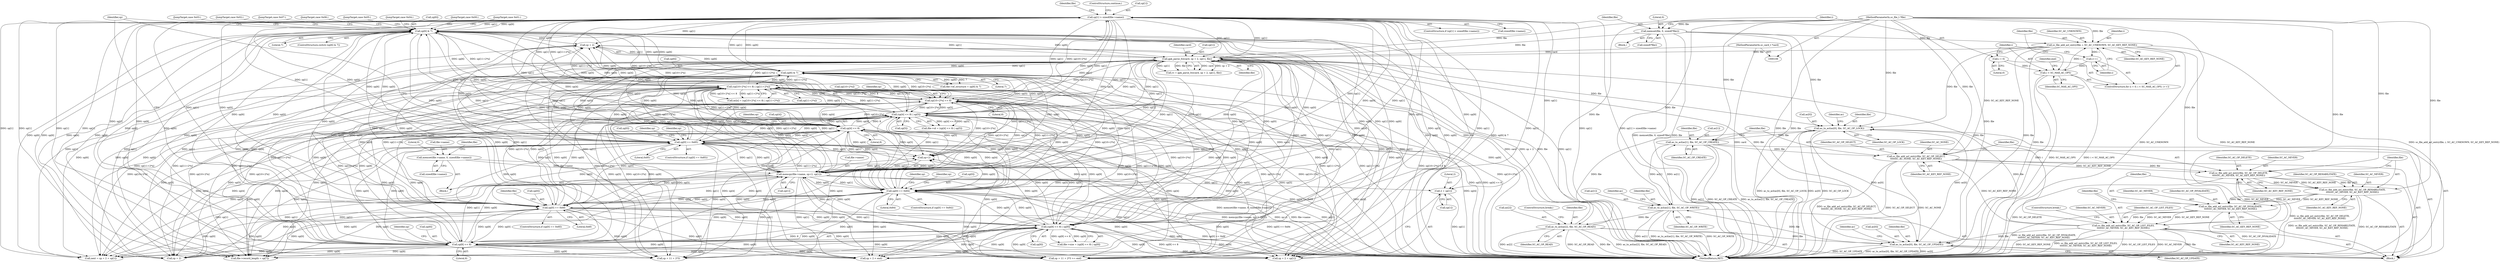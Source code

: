 digraph "0_OpenSC_8fe377e93b4b56060e5bbfb6f3142ceaeca744fa_9@pointer" {
"1000159" [label="(Call,2 + sp[1])"];
"1000177" [label="(Call,sp[1] > sizeof(file->name))"];
"1000290" [label="(Call,sp[6] & 7)"];
"1000312" [label="(Call,sp[6] & 7)"];
"1000272" [label="(Call,(sp[10+2*n] << 8) | sp[11+2*n])"];
"1000273" [label="(Call,sp[10+2*n] << 8)"];
"1000230" [label="(Call,(sp[4] << 8) | sp[5])"];
"1000231" [label="(Call,sp[4] << 8)"];
"1000207" [label="(Call,sp[0] == 0x85)"];
"1000170" [label="(Call,sp[0] == 0x84)"];
"1000382" [label="(Call,sp[0] == 0x6f)"];
"1000243" [label="(Call,(sp[8] << 8) | sp[9])"];
"1000244" [label="(Call,sp[8] << 8)"];
"1000395" [label="(Call,gpk_parse_fci(card, sp + 2, sp[1], file))"];
"1000107" [label="(MethodParameterIn,sc_card_t *card)"];
"1000195" [label="(Call,memcpy(file->name, sp+2, sp[1]))"];
"1000186" [label="(Call,memset(file->name, 0, sizeof(file->name)))"];
"1000117" [label="(Call,memset(file, 0, sizeof(*file)))"];
"1000110" [label="(MethodParameterIn,sc_file_t *file)"];
"1000132" [label="(Call,sc_file_add_acl_entry(file, i, SC_AC_UNKNOWN, SC_AC_KEY_REF_NONE))"];
"1000127" [label="(Call,i < SC_MAX_AC_OPS)"];
"1000124" [label="(Call,i = 0)"];
"1000130" [label="(Call,i++)"];
"1000329" [label="(Call,ac_to_acl(ac[2], file, SC_AC_OP_READ))"];
"1000323" [label="(Call,ac_to_acl(ac[1], file, SC_AC_OP_WRITE))"];
"1000348" [label="(Call,ac_to_acl(ac[1], file, SC_AC_OP_CREATE))"];
"1000342" [label="(Call,ac_to_acl(ac[0], file, SC_AC_OP_LOCK))"];
"1000317" [label="(Call,ac_to_acl(ac[0], file, SC_AC_OP_UPDATE))"];
"1000374" [label="(Call,sc_file_add_acl_entry(file, SC_AC_OP_LIST_FILES,\n\t\t\t\t\tSC_AC_NEVER, SC_AC_KEY_REF_NONE))"];
"1000369" [label="(Call,sc_file_add_acl_entry(file, SC_AC_OP_INVALIDATE,\n\t\t\t\t\tSC_AC_NEVER, SC_AC_KEY_REF_NONE))"];
"1000364" [label="(Call,sc_file_add_acl_entry(file, SC_AC_OP_REHABILITATE,\n\t\t\t\t\tSC_AC_NEVER, SC_AC_KEY_REF_NONE))"];
"1000359" [label="(Call,sc_file_add_acl_entry(file, SC_AC_OP_DELETE,\n\t\t\t\t\tSC_AC_NEVER, SC_AC_KEY_REF_NONE))"];
"1000354" [label="(Call,sc_file_add_acl_entry(file, SC_AC_OP_SELECT,\n\t\t\t\t\tSC_AC_NONE, SC_AC_KEY_REF_NONE))"];
"1000342" [label="(Call,ac_to_acl(ac[0], file, SC_AC_OP_LOCK))"];
"1000202" [label="(Call,sp[1])"];
"1000208" [label="(Call,sp[0])"];
"1000343" [label="(Call,ac[0])"];
"1000250" [label="(Identifier,sp)"];
"1000282" [label="(Call,sp[11+2*n])"];
"1000369" [label="(Call,sc_file_add_acl_entry(file, SC_AC_OP_INVALIDATE,\n\t\t\t\t\tSC_AC_NEVER, SC_AC_KEY_REF_NONE))"];
"1000333" [label="(Identifier,file)"];
"1000364" [label="(Call,sc_file_add_acl_entry(file, SC_AC_OP_REHABILITATE,\n\t\t\t\t\tSC_AC_NEVER, SC_AC_KEY_REF_NONE))"];
"1000347" [label="(Identifier,SC_AC_OP_LOCK)"];
"1000325" [label="(Identifier,ac)"];
"1000294" [label="(Literal,7)"];
"1000357" [label="(Identifier,SC_AC_NONE)"];
"1000197" [label="(Identifier,file)"];
"1000216" [label="(Call,sp + 11 + 2*3 >= end)"];
"1000236" [label="(Call,sp[5])"];
"1000127" [label="(Call,i < SC_MAX_AC_OPS)"];
"1000161" [label="(Call,sp[1])"];
"1000190" [label="(Literal,0)"];
"1000362" [label="(Identifier,SC_AC_NEVER)"];
"1000152" [label="(Identifier,sp)"];
"1000308" [label="(Call,file->ef_structure = sp[6] & 7)"];
"1000111" [label="(Block,)"];
"1000211" [label="(Literal,0x85)"];
"1000363" [label="(Identifier,SC_AC_KEY_REF_NONE)"];
"1000300" [label="(JumpTarget,case 0x05:)"];
"1000188" [label="(Identifier,file)"];
"1000249" [label="(Call,sp[9])"];
"1000382" [label="(Call,sp[0] == 0x6f)"];
"1000334" [label="(Identifier,SC_AC_OP_READ)"];
"1000217" [label="(Call,sp + 11 + 2*3)"];
"1000432" [label="(MethodReturn,RET)"];
"1000117" [label="(Call,memset(file, 0, sizeof(*file)))"];
"1000371" [label="(Identifier,SC_AC_OP_INVALIDATE)"];
"1000381" [label="(ControlStructure,if (sp[0] == 0x6f))"];
"1000365" [label="(Identifier,file)"];
"1000135" [label="(Identifier,SC_AC_UNKNOWN)"];
"1000195" [label="(Call,memcpy(file->name, sp+2, sp[1]))"];
"1000171" [label="(Call,sp[0])"];
"1000199" [label="(Call,sp+2)"];
"1000159" [label="(Call,2 + sp[1])"];
"1000368" [label="(Identifier,SC_AC_KEY_REF_NONE)"];
"1000170" [label="(Call,sp[0] == 0x84)"];
"1000177" [label="(Call,sp[1] > sizeof(file->name))"];
"1000373" [label="(Identifier,SC_AC_KEY_REF_NONE)"];
"1000396" [label="(Identifier,card)"];
"1000174" [label="(Literal,0x84)"];
"1000232" [label="(Call,sp[4])"];
"1000393" [label="(Call,rc = gpk_parse_fci(card, sp + 2, sp[1], file))"];
"1000107" [label="(MethodParameterIn,sc_card_t *card)"];
"1000119" [label="(Literal,0)"];
"1000361" [label="(Identifier,SC_AC_OP_DELETE)"];
"1000299" [label="(JumpTarget,case 0x04:)"];
"1000131" [label="(Identifier,i)"];
"1000123" [label="(ControlStructure,for (i = 0; i < SC_MAX_AC_OPS; i++))"];
"1000322" [label="(Identifier,SC_AC_OP_UPDATE)"];
"1000350" [label="(Identifier,ac)"];
"1000160" [label="(Literal,2)"];
"1000400" [label="(Call,sp[1])"];
"1000191" [label="(Call,sizeof(file->name))"];
"1000328" [label="(Identifier,SC_AC_OP_WRITE)"];
"1000231" [label="(Call,sp[4] << 8)"];
"1000318" [label="(Call,ac[0])"];
"1000155" [label="(Call,next = sp + 2 + sp[1])"];
"1000196" [label="(Call,file->name)"];
"1000248" [label="(Literal,8)"];
"1000120" [label="(Call,sizeof(*file))"];
"1000375" [label="(Identifier,file)"];
"1000383" [label="(Call,sp[0])"];
"1000134" [label="(Identifier,i)"];
"1000377" [label="(Identifier,SC_AC_NEVER)"];
"1000268" [label="(Call,ac[n] = (sp[10+2*n] << 8) | sp[11+2*n])"];
"1000376" [label="(Identifier,SC_AC_OP_LIST_FILES)"];
"1000323" [label="(Call,ac_to_acl(ac[1], file, SC_AC_OP_WRITE))"];
"1000146" [label="(Call,sp + 2 < end)"];
"1000125" [label="(Identifier,i)"];
"1000384" [label="(Identifier,sp)"];
"1000346" [label="(Identifier,file)"];
"1000290" [label="(Call,sp[6] & 7)"];
"1000138" [label="(Identifier,end)"];
"1000179" [label="(Identifier,sp)"];
"1000291" [label="(Call,sp[6])"];
"1000128" [label="(Identifier,i)"];
"1000330" [label="(Call,ac[2])"];
"1000336" [label="(JumpTarget,case 0x00:)"];
"1000147" [label="(Call,sp + 2)"];
"1000207" [label="(Call,sp[0] == 0x85)"];
"1000252" [label="(Call,file->record_length = sp[7])"];
"1000352" [label="(Identifier,file)"];
"1000349" [label="(Call,ac[1])"];
"1000281" [label="(Literal,8)"];
"1000331" [label="(Identifier,ac)"];
"1000130" [label="(Call,i++)"];
"1000124" [label="(Call,i = 0)"];
"1000239" [label="(Call,file->size = (sp[8] << 8) | sp[9])"];
"1000289" [label="(ControlStructure,switch (sp[6] & 7))"];
"1000133" [label="(Identifier,file)"];
"1000126" [label="(Literal,0)"];
"1000118" [label="(Identifier,file)"];
"1000356" [label="(Identifier,SC_AC_OP_SELECT)"];
"1000157" [label="(Call,sp + 2 + sp[1])"];
"1000359" [label="(Call,sc_file_add_acl_entry(file, SC_AC_OP_DELETE,\n\t\t\t\t\tSC_AC_NEVER, SC_AC_KEY_REF_NONE))"];
"1000370" [label="(Identifier,file)"];
"1000296" [label="(JumpTarget,case 0x01:)"];
"1000360" [label="(Identifier,file)"];
"1000321" [label="(Identifier,file)"];
"1000244" [label="(Call,sp[8] << 8)"];
"1000367" [label="(Identifier,SC_AC_NEVER)"];
"1000379" [label="(ControlStructure,break;)"];
"1000230" [label="(Call,(sp[4] << 8) | sp[5])"];
"1000390" [label="(Identifier,file)"];
"1000129" [label="(Identifier,SC_MAX_AC_OPS)"];
"1000295" [label="(Block,)"];
"1000378" [label="(Identifier,SC_AC_KEY_REF_NONE)"];
"1000372" [label="(Identifier,SC_AC_NEVER)"];
"1000206" [label="(ControlStructure,if (sp[0] == 0x85))"];
"1000312" [label="(Call,sp[6] & 7)"];
"1000329" [label="(Call,ac_to_acl(ac[2], file, SC_AC_OP_READ))"];
"1000185" [label="(ControlStructure,continue;)"];
"1000317" [label="(Call,ac_to_acl(ac[0], file, SC_AC_OP_UPDATE))"];
"1000298" [label="(JumpTarget,case 0x03:)"];
"1000274" [label="(Call,sp[10+2*n])"];
"1000209" [label="(Identifier,sp)"];
"1000395" [label="(Call,gpk_parse_fci(card, sp + 2, sp[1], file))"];
"1000110" [label="(MethodParameterIn,sc_file_t *file)"];
"1000178" [label="(Call,sp[1])"];
"1000273" [label="(Call,sp[10+2*n] << 8)"];
"1000283" [label="(Identifier,sp)"];
"1000169" [label="(ControlStructure,if (sp[0] == 0x84))"];
"1000327" [label="(Identifier,file)"];
"1000324" [label="(Call,ac[1])"];
"1000374" [label="(Call,sc_file_add_acl_entry(file, SC_AC_OP_LIST_FILES,\n\t\t\t\t\tSC_AC_NEVER, SC_AC_KEY_REF_NONE))"];
"1000235" [label="(Literal,8)"];
"1000175" [label="(Block,)"];
"1000218" [label="(Identifier,sp)"];
"1000348" [label="(Call,ac_to_acl(ac[1], file, SC_AC_OP_CREATE))"];
"1000187" [label="(Call,file->name)"];
"1000297" [label="(JumpTarget,case 0x02:)"];
"1000132" [label="(Call,sc_file_add_acl_entry(file, i, SC_AC_UNKNOWN, SC_AC_KEY_REF_NONE))"];
"1000302" [label="(JumpTarget,case 0x07:)"];
"1000354" [label="(Call,sc_file_add_acl_entry(file, SC_AC_OP_SELECT,\n\t\t\t\t\tSC_AC_NONE, SC_AC_KEY_REF_NONE))"];
"1000301" [label="(JumpTarget,case 0x06:)"];
"1000237" [label="(Identifier,sp)"];
"1000176" [label="(ControlStructure,if (sp[1] > sizeof(file->name)))"];
"1000272" [label="(Call,(sp[10+2*n] << 8) | sp[11+2*n])"];
"1000355" [label="(Identifier,file)"];
"1000136" [label="(Identifier,SC_AC_KEY_REF_NONE)"];
"1000313" [label="(Call,sp[6])"];
"1000397" [label="(Call,sp + 2)"];
"1000245" [label="(Call,sp[8])"];
"1000366" [label="(Identifier,SC_AC_OP_REHABILITATE)"];
"1000335" [label="(ControlStructure,break;)"];
"1000316" [label="(Literal,7)"];
"1000243" [label="(Call,(sp[8] << 8) | sp[9])"];
"1000353" [label="(Identifier,SC_AC_OP_CREATE)"];
"1000181" [label="(Call,sizeof(file->name))"];
"1000226" [label="(Call,file->id = (sp[4] << 8) | sp[5])"];
"1000403" [label="(Identifier,file)"];
"1000386" [label="(Literal,0x6f)"];
"1000358" [label="(Identifier,SC_AC_KEY_REF_NONE)"];
"1000186" [label="(Call,memset(file->name, 0, sizeof(file->name)))"];
"1000159" -> "1000157"  [label="AST: "];
"1000159" -> "1000161"  [label="CFG: "];
"1000160" -> "1000159"  [label="AST: "];
"1000161" -> "1000159"  [label="AST: "];
"1000157" -> "1000159"  [label="CFG: "];
"1000159" -> "1000432"  [label="DDG: sp[1]"];
"1000177" -> "1000159"  [label="DDG: sp[1]"];
"1000395" -> "1000159"  [label="DDG: sp[1]"];
"1000195" -> "1000159"  [label="DDG: sp[1]"];
"1000177" -> "1000176"  [label="AST: "];
"1000177" -> "1000181"  [label="CFG: "];
"1000178" -> "1000177"  [label="AST: "];
"1000181" -> "1000177"  [label="AST: "];
"1000185" -> "1000177"  [label="CFG: "];
"1000188" -> "1000177"  [label="CFG: "];
"1000177" -> "1000432"  [label="DDG: sp[1]"];
"1000177" -> "1000432"  [label="DDG: sp[1] > sizeof(file->name)"];
"1000177" -> "1000146"  [label="DDG: sp[1]"];
"1000177" -> "1000147"  [label="DDG: sp[1]"];
"1000177" -> "1000155"  [label="DDG: sp[1]"];
"1000177" -> "1000157"  [label="DDG: sp[1]"];
"1000177" -> "1000170"  [label="DDG: sp[1]"];
"1000290" -> "1000177"  [label="DDG: sp[6]"];
"1000230" -> "1000177"  [label="DDG: sp[5]"];
"1000312" -> "1000177"  [label="DDG: sp[6]"];
"1000273" -> "1000177"  [label="DDG: sp[10+2*n]"];
"1000231" -> "1000177"  [label="DDG: sp[4]"];
"1000170" -> "1000177"  [label="DDG: sp[0]"];
"1000243" -> "1000177"  [label="DDG: sp[9]"];
"1000382" -> "1000177"  [label="DDG: sp[0]"];
"1000272" -> "1000177"  [label="DDG: sp[11+2*n]"];
"1000207" -> "1000177"  [label="DDG: sp[0]"];
"1000244" -> "1000177"  [label="DDG: sp[8]"];
"1000395" -> "1000177"  [label="DDG: sp[1]"];
"1000195" -> "1000177"  [label="DDG: sp[1]"];
"1000177" -> "1000195"  [label="DDG: sp[1]"];
"1000177" -> "1000199"  [label="DDG: sp[1]"];
"1000177" -> "1000207"  [label="DDG: sp[1]"];
"1000177" -> "1000216"  [label="DDG: sp[1]"];
"1000177" -> "1000217"  [label="DDG: sp[1]"];
"1000177" -> "1000231"  [label="DDG: sp[1]"];
"1000177" -> "1000230"  [label="DDG: sp[1]"];
"1000177" -> "1000244"  [label="DDG: sp[1]"];
"1000177" -> "1000243"  [label="DDG: sp[1]"];
"1000177" -> "1000252"  [label="DDG: sp[1]"];
"1000177" -> "1000273"  [label="DDG: sp[1]"];
"1000177" -> "1000272"  [label="DDG: sp[1]"];
"1000177" -> "1000290"  [label="DDG: sp[1]"];
"1000177" -> "1000312"  [label="DDG: sp[1]"];
"1000177" -> "1000382"  [label="DDG: sp[1]"];
"1000177" -> "1000395"  [label="DDG: sp[1]"];
"1000177" -> "1000397"  [label="DDG: sp[1]"];
"1000290" -> "1000289"  [label="AST: "];
"1000290" -> "1000294"  [label="CFG: "];
"1000291" -> "1000290"  [label="AST: "];
"1000294" -> "1000290"  [label="AST: "];
"1000296" -> "1000290"  [label="CFG: "];
"1000297" -> "1000290"  [label="CFG: "];
"1000298" -> "1000290"  [label="CFG: "];
"1000299" -> "1000290"  [label="CFG: "];
"1000300" -> "1000290"  [label="CFG: "];
"1000301" -> "1000290"  [label="CFG: "];
"1000302" -> "1000290"  [label="CFG: "];
"1000336" -> "1000290"  [label="CFG: "];
"1000152" -> "1000290"  [label="CFG: "];
"1000290" -> "1000432"  [label="DDG: sp[6]"];
"1000290" -> "1000432"  [label="DDG: sp[6] & 7"];
"1000290" -> "1000146"  [label="DDG: sp[6]"];
"1000290" -> "1000147"  [label="DDG: sp[6]"];
"1000290" -> "1000155"  [label="DDG: sp[6]"];
"1000290" -> "1000157"  [label="DDG: sp[6]"];
"1000290" -> "1000170"  [label="DDG: sp[6]"];
"1000290" -> "1000195"  [label="DDG: sp[6]"];
"1000290" -> "1000199"  [label="DDG: sp[6]"];
"1000290" -> "1000207"  [label="DDG: sp[6]"];
"1000290" -> "1000216"  [label="DDG: sp[6]"];
"1000290" -> "1000217"  [label="DDG: sp[6]"];
"1000290" -> "1000231"  [label="DDG: sp[6]"];
"1000290" -> "1000230"  [label="DDG: sp[6]"];
"1000290" -> "1000244"  [label="DDG: sp[6]"];
"1000290" -> "1000243"  [label="DDG: sp[6]"];
"1000290" -> "1000252"  [label="DDG: sp[6]"];
"1000290" -> "1000273"  [label="DDG: sp[6]"];
"1000290" -> "1000272"  [label="DDG: sp[6]"];
"1000312" -> "1000290"  [label="DDG: sp[6]"];
"1000272" -> "1000290"  [label="DDG: sp[11+2*n]"];
"1000230" -> "1000290"  [label="DDG: sp[5]"];
"1000273" -> "1000290"  [label="DDG: sp[10+2*n]"];
"1000207" -> "1000290"  [label="DDG: sp[0]"];
"1000231" -> "1000290"  [label="DDG: sp[4]"];
"1000243" -> "1000290"  [label="DDG: sp[9]"];
"1000244" -> "1000290"  [label="DDG: sp[8]"];
"1000170" -> "1000290"  [label="DDG: sp[0]"];
"1000382" -> "1000290"  [label="DDG: sp[0]"];
"1000395" -> "1000290"  [label="DDG: sp[1]"];
"1000195" -> "1000290"  [label="DDG: sp[1]"];
"1000290" -> "1000312"  [label="DDG: sp[6]"];
"1000290" -> "1000382"  [label="DDG: sp[6]"];
"1000290" -> "1000395"  [label="DDG: sp[6]"];
"1000290" -> "1000397"  [label="DDG: sp[6]"];
"1000312" -> "1000308"  [label="AST: "];
"1000312" -> "1000316"  [label="CFG: "];
"1000313" -> "1000312"  [label="AST: "];
"1000316" -> "1000312"  [label="AST: "];
"1000308" -> "1000312"  [label="CFG: "];
"1000312" -> "1000432"  [label="DDG: sp[6]"];
"1000312" -> "1000146"  [label="DDG: sp[6]"];
"1000312" -> "1000147"  [label="DDG: sp[6]"];
"1000312" -> "1000155"  [label="DDG: sp[6]"];
"1000312" -> "1000157"  [label="DDG: sp[6]"];
"1000312" -> "1000170"  [label="DDG: sp[6]"];
"1000312" -> "1000195"  [label="DDG: sp[6]"];
"1000312" -> "1000199"  [label="DDG: sp[6]"];
"1000312" -> "1000207"  [label="DDG: sp[6]"];
"1000312" -> "1000216"  [label="DDG: sp[6]"];
"1000312" -> "1000217"  [label="DDG: sp[6]"];
"1000312" -> "1000231"  [label="DDG: sp[6]"];
"1000312" -> "1000230"  [label="DDG: sp[6]"];
"1000312" -> "1000244"  [label="DDG: sp[6]"];
"1000312" -> "1000243"  [label="DDG: sp[6]"];
"1000312" -> "1000252"  [label="DDG: sp[6]"];
"1000312" -> "1000273"  [label="DDG: sp[6]"];
"1000312" -> "1000272"  [label="DDG: sp[6]"];
"1000312" -> "1000308"  [label="DDG: sp[6]"];
"1000312" -> "1000308"  [label="DDG: 7"];
"1000272" -> "1000312"  [label="DDG: sp[11+2*n]"];
"1000230" -> "1000312"  [label="DDG: sp[5]"];
"1000273" -> "1000312"  [label="DDG: sp[10+2*n]"];
"1000207" -> "1000312"  [label="DDG: sp[0]"];
"1000231" -> "1000312"  [label="DDG: sp[4]"];
"1000243" -> "1000312"  [label="DDG: sp[9]"];
"1000244" -> "1000312"  [label="DDG: sp[8]"];
"1000170" -> "1000312"  [label="DDG: sp[0]"];
"1000382" -> "1000312"  [label="DDG: sp[0]"];
"1000395" -> "1000312"  [label="DDG: sp[1]"];
"1000195" -> "1000312"  [label="DDG: sp[1]"];
"1000312" -> "1000382"  [label="DDG: sp[6]"];
"1000312" -> "1000395"  [label="DDG: sp[6]"];
"1000312" -> "1000397"  [label="DDG: sp[6]"];
"1000272" -> "1000268"  [label="AST: "];
"1000272" -> "1000282"  [label="CFG: "];
"1000273" -> "1000272"  [label="AST: "];
"1000282" -> "1000272"  [label="AST: "];
"1000268" -> "1000272"  [label="CFG: "];
"1000272" -> "1000432"  [label="DDG: sp[11+2*n]"];
"1000272" -> "1000432"  [label="DDG: sp[10+2*n] << 8"];
"1000272" -> "1000146"  [label="DDG: sp[11+2*n]"];
"1000272" -> "1000147"  [label="DDG: sp[11+2*n]"];
"1000272" -> "1000155"  [label="DDG: sp[11+2*n]"];
"1000272" -> "1000157"  [label="DDG: sp[11+2*n]"];
"1000272" -> "1000170"  [label="DDG: sp[11+2*n]"];
"1000272" -> "1000195"  [label="DDG: sp[11+2*n]"];
"1000272" -> "1000199"  [label="DDG: sp[11+2*n]"];
"1000272" -> "1000207"  [label="DDG: sp[11+2*n]"];
"1000272" -> "1000216"  [label="DDG: sp[11+2*n]"];
"1000272" -> "1000217"  [label="DDG: sp[11+2*n]"];
"1000272" -> "1000231"  [label="DDG: sp[11+2*n]"];
"1000272" -> "1000230"  [label="DDG: sp[11+2*n]"];
"1000272" -> "1000244"  [label="DDG: sp[11+2*n]"];
"1000272" -> "1000243"  [label="DDG: sp[11+2*n]"];
"1000272" -> "1000252"  [label="DDG: sp[11+2*n]"];
"1000272" -> "1000268"  [label="DDG: sp[10+2*n] << 8"];
"1000272" -> "1000268"  [label="DDG: sp[11+2*n]"];
"1000273" -> "1000272"  [label="DDG: sp[10+2*n]"];
"1000273" -> "1000272"  [label="DDG: 8"];
"1000272" -> "1000273"  [label="DDG: sp[11+2*n]"];
"1000230" -> "1000272"  [label="DDG: sp[5]"];
"1000207" -> "1000272"  [label="DDG: sp[0]"];
"1000231" -> "1000272"  [label="DDG: sp[4]"];
"1000243" -> "1000272"  [label="DDG: sp[9]"];
"1000244" -> "1000272"  [label="DDG: sp[8]"];
"1000170" -> "1000272"  [label="DDG: sp[0]"];
"1000382" -> "1000272"  [label="DDG: sp[0]"];
"1000395" -> "1000272"  [label="DDG: sp[1]"];
"1000195" -> "1000272"  [label="DDG: sp[1]"];
"1000272" -> "1000382"  [label="DDG: sp[11+2*n]"];
"1000272" -> "1000395"  [label="DDG: sp[11+2*n]"];
"1000272" -> "1000397"  [label="DDG: sp[11+2*n]"];
"1000273" -> "1000281"  [label="CFG: "];
"1000274" -> "1000273"  [label="AST: "];
"1000281" -> "1000273"  [label="AST: "];
"1000283" -> "1000273"  [label="CFG: "];
"1000273" -> "1000432"  [label="DDG: sp[10+2*n]"];
"1000273" -> "1000146"  [label="DDG: sp[10+2*n]"];
"1000273" -> "1000147"  [label="DDG: sp[10+2*n]"];
"1000273" -> "1000155"  [label="DDG: sp[10+2*n]"];
"1000273" -> "1000157"  [label="DDG: sp[10+2*n]"];
"1000273" -> "1000170"  [label="DDG: sp[10+2*n]"];
"1000273" -> "1000195"  [label="DDG: sp[10+2*n]"];
"1000273" -> "1000199"  [label="DDG: sp[10+2*n]"];
"1000273" -> "1000207"  [label="DDG: sp[10+2*n]"];
"1000273" -> "1000216"  [label="DDG: sp[10+2*n]"];
"1000273" -> "1000217"  [label="DDG: sp[10+2*n]"];
"1000273" -> "1000231"  [label="DDG: sp[10+2*n]"];
"1000273" -> "1000230"  [label="DDG: sp[10+2*n]"];
"1000273" -> "1000244"  [label="DDG: sp[10+2*n]"];
"1000273" -> "1000243"  [label="DDG: sp[10+2*n]"];
"1000273" -> "1000252"  [label="DDG: sp[10+2*n]"];
"1000230" -> "1000273"  [label="DDG: sp[5]"];
"1000207" -> "1000273"  [label="DDG: sp[0]"];
"1000231" -> "1000273"  [label="DDG: sp[4]"];
"1000243" -> "1000273"  [label="DDG: sp[9]"];
"1000244" -> "1000273"  [label="DDG: sp[8]"];
"1000170" -> "1000273"  [label="DDG: sp[0]"];
"1000382" -> "1000273"  [label="DDG: sp[0]"];
"1000395" -> "1000273"  [label="DDG: sp[1]"];
"1000195" -> "1000273"  [label="DDG: sp[1]"];
"1000273" -> "1000382"  [label="DDG: sp[10+2*n]"];
"1000273" -> "1000395"  [label="DDG: sp[10+2*n]"];
"1000273" -> "1000397"  [label="DDG: sp[10+2*n]"];
"1000230" -> "1000226"  [label="AST: "];
"1000230" -> "1000236"  [label="CFG: "];
"1000231" -> "1000230"  [label="AST: "];
"1000236" -> "1000230"  [label="AST: "];
"1000226" -> "1000230"  [label="CFG: "];
"1000230" -> "1000432"  [label="DDG: sp[5]"];
"1000230" -> "1000432"  [label="DDG: sp[4] << 8"];
"1000230" -> "1000146"  [label="DDG: sp[5]"];
"1000230" -> "1000147"  [label="DDG: sp[5]"];
"1000230" -> "1000155"  [label="DDG: sp[5]"];
"1000230" -> "1000157"  [label="DDG: sp[5]"];
"1000230" -> "1000170"  [label="DDG: sp[5]"];
"1000230" -> "1000195"  [label="DDG: sp[5]"];
"1000230" -> "1000199"  [label="DDG: sp[5]"];
"1000230" -> "1000207"  [label="DDG: sp[5]"];
"1000230" -> "1000216"  [label="DDG: sp[5]"];
"1000230" -> "1000217"  [label="DDG: sp[5]"];
"1000230" -> "1000226"  [label="DDG: sp[4] << 8"];
"1000230" -> "1000226"  [label="DDG: sp[5]"];
"1000231" -> "1000230"  [label="DDG: sp[4]"];
"1000231" -> "1000230"  [label="DDG: 8"];
"1000230" -> "1000231"  [label="DDG: sp[5]"];
"1000207" -> "1000230"  [label="DDG: sp[0]"];
"1000243" -> "1000230"  [label="DDG: sp[9]"];
"1000244" -> "1000230"  [label="DDG: sp[8]"];
"1000170" -> "1000230"  [label="DDG: sp[0]"];
"1000382" -> "1000230"  [label="DDG: sp[0]"];
"1000395" -> "1000230"  [label="DDG: sp[1]"];
"1000195" -> "1000230"  [label="DDG: sp[1]"];
"1000230" -> "1000244"  [label="DDG: sp[5]"];
"1000230" -> "1000243"  [label="DDG: sp[5]"];
"1000230" -> "1000252"  [label="DDG: sp[5]"];
"1000230" -> "1000382"  [label="DDG: sp[5]"];
"1000230" -> "1000395"  [label="DDG: sp[5]"];
"1000230" -> "1000397"  [label="DDG: sp[5]"];
"1000231" -> "1000235"  [label="CFG: "];
"1000232" -> "1000231"  [label="AST: "];
"1000235" -> "1000231"  [label="AST: "];
"1000237" -> "1000231"  [label="CFG: "];
"1000231" -> "1000432"  [label="DDG: sp[4]"];
"1000231" -> "1000146"  [label="DDG: sp[4]"];
"1000231" -> "1000147"  [label="DDG: sp[4]"];
"1000231" -> "1000155"  [label="DDG: sp[4]"];
"1000231" -> "1000157"  [label="DDG: sp[4]"];
"1000231" -> "1000170"  [label="DDG: sp[4]"];
"1000231" -> "1000195"  [label="DDG: sp[4]"];
"1000231" -> "1000199"  [label="DDG: sp[4]"];
"1000231" -> "1000207"  [label="DDG: sp[4]"];
"1000231" -> "1000216"  [label="DDG: sp[4]"];
"1000231" -> "1000217"  [label="DDG: sp[4]"];
"1000207" -> "1000231"  [label="DDG: sp[0]"];
"1000243" -> "1000231"  [label="DDG: sp[9]"];
"1000244" -> "1000231"  [label="DDG: sp[8]"];
"1000170" -> "1000231"  [label="DDG: sp[0]"];
"1000382" -> "1000231"  [label="DDG: sp[0]"];
"1000395" -> "1000231"  [label="DDG: sp[1]"];
"1000195" -> "1000231"  [label="DDG: sp[1]"];
"1000231" -> "1000244"  [label="DDG: sp[4]"];
"1000231" -> "1000243"  [label="DDG: sp[4]"];
"1000231" -> "1000252"  [label="DDG: sp[4]"];
"1000231" -> "1000382"  [label="DDG: sp[4]"];
"1000231" -> "1000395"  [label="DDG: sp[4]"];
"1000231" -> "1000397"  [label="DDG: sp[4]"];
"1000207" -> "1000206"  [label="AST: "];
"1000207" -> "1000211"  [label="CFG: "];
"1000208" -> "1000207"  [label="AST: "];
"1000211" -> "1000207"  [label="AST: "];
"1000218" -> "1000207"  [label="CFG: "];
"1000384" -> "1000207"  [label="CFG: "];
"1000207" -> "1000432"  [label="DDG: sp[0]"];
"1000207" -> "1000432"  [label="DDG: sp[0] == 0x85"];
"1000207" -> "1000146"  [label="DDG: sp[0]"];
"1000207" -> "1000147"  [label="DDG: sp[0]"];
"1000207" -> "1000155"  [label="DDG: sp[0]"];
"1000207" -> "1000157"  [label="DDG: sp[0]"];
"1000207" -> "1000170"  [label="DDG: sp[0]"];
"1000207" -> "1000195"  [label="DDG: sp[0]"];
"1000207" -> "1000199"  [label="DDG: sp[0]"];
"1000170" -> "1000207"  [label="DDG: sp[0]"];
"1000243" -> "1000207"  [label="DDG: sp[9]"];
"1000382" -> "1000207"  [label="DDG: sp[0]"];
"1000244" -> "1000207"  [label="DDG: sp[8]"];
"1000395" -> "1000207"  [label="DDG: sp[1]"];
"1000195" -> "1000207"  [label="DDG: sp[1]"];
"1000207" -> "1000216"  [label="DDG: sp[0]"];
"1000207" -> "1000217"  [label="DDG: sp[0]"];
"1000207" -> "1000244"  [label="DDG: sp[0]"];
"1000207" -> "1000243"  [label="DDG: sp[0]"];
"1000207" -> "1000252"  [label="DDG: sp[0]"];
"1000207" -> "1000382"  [label="DDG: sp[0]"];
"1000207" -> "1000395"  [label="DDG: sp[0]"];
"1000207" -> "1000397"  [label="DDG: sp[0]"];
"1000170" -> "1000169"  [label="AST: "];
"1000170" -> "1000174"  [label="CFG: "];
"1000171" -> "1000170"  [label="AST: "];
"1000174" -> "1000170"  [label="AST: "];
"1000179" -> "1000170"  [label="CFG: "];
"1000209" -> "1000170"  [label="CFG: "];
"1000170" -> "1000432"  [label="DDG: sp[0]"];
"1000170" -> "1000432"  [label="DDG: sp[0] == 0x84"];
"1000170" -> "1000146"  [label="DDG: sp[0]"];
"1000170" -> "1000147"  [label="DDG: sp[0]"];
"1000170" -> "1000155"  [label="DDG: sp[0]"];
"1000170" -> "1000157"  [label="DDG: sp[0]"];
"1000382" -> "1000170"  [label="DDG: sp[0]"];
"1000243" -> "1000170"  [label="DDG: sp[9]"];
"1000244" -> "1000170"  [label="DDG: sp[8]"];
"1000395" -> "1000170"  [label="DDG: sp[1]"];
"1000195" -> "1000170"  [label="DDG: sp[1]"];
"1000170" -> "1000195"  [label="DDG: sp[0]"];
"1000170" -> "1000199"  [label="DDG: sp[0]"];
"1000170" -> "1000216"  [label="DDG: sp[0]"];
"1000170" -> "1000217"  [label="DDG: sp[0]"];
"1000170" -> "1000244"  [label="DDG: sp[0]"];
"1000170" -> "1000243"  [label="DDG: sp[0]"];
"1000170" -> "1000252"  [label="DDG: sp[0]"];
"1000170" -> "1000382"  [label="DDG: sp[0]"];
"1000170" -> "1000395"  [label="DDG: sp[0]"];
"1000170" -> "1000397"  [label="DDG: sp[0]"];
"1000382" -> "1000381"  [label="AST: "];
"1000382" -> "1000386"  [label="CFG: "];
"1000383" -> "1000382"  [label="AST: "];
"1000386" -> "1000382"  [label="AST: "];
"1000390" -> "1000382"  [label="CFG: "];
"1000152" -> "1000382"  [label="CFG: "];
"1000382" -> "1000432"  [label="DDG: sp[0]"];
"1000382" -> "1000432"  [label="DDG: sp[0] == 0x6f"];
"1000382" -> "1000146"  [label="DDG: sp[0]"];
"1000382" -> "1000147"  [label="DDG: sp[0]"];
"1000382" -> "1000155"  [label="DDG: sp[0]"];
"1000382" -> "1000157"  [label="DDG: sp[0]"];
"1000382" -> "1000195"  [label="DDG: sp[0]"];
"1000382" -> "1000199"  [label="DDG: sp[0]"];
"1000382" -> "1000216"  [label="DDG: sp[0]"];
"1000382" -> "1000217"  [label="DDG: sp[0]"];
"1000382" -> "1000244"  [label="DDG: sp[0]"];
"1000382" -> "1000243"  [label="DDG: sp[0]"];
"1000382" -> "1000252"  [label="DDG: sp[0]"];
"1000243" -> "1000382"  [label="DDG: sp[9]"];
"1000244" -> "1000382"  [label="DDG: sp[8]"];
"1000395" -> "1000382"  [label="DDG: sp[1]"];
"1000195" -> "1000382"  [label="DDG: sp[1]"];
"1000382" -> "1000395"  [label="DDG: sp[0]"];
"1000382" -> "1000397"  [label="DDG: sp[0]"];
"1000243" -> "1000239"  [label="AST: "];
"1000243" -> "1000249"  [label="CFG: "];
"1000244" -> "1000243"  [label="AST: "];
"1000249" -> "1000243"  [label="AST: "];
"1000239" -> "1000243"  [label="CFG: "];
"1000243" -> "1000432"  [label="DDG: sp[8] << 8"];
"1000243" -> "1000432"  [label="DDG: sp[9]"];
"1000243" -> "1000146"  [label="DDG: sp[9]"];
"1000243" -> "1000147"  [label="DDG: sp[9]"];
"1000243" -> "1000155"  [label="DDG: sp[9]"];
"1000243" -> "1000157"  [label="DDG: sp[9]"];
"1000243" -> "1000195"  [label="DDG: sp[9]"];
"1000243" -> "1000199"  [label="DDG: sp[9]"];
"1000243" -> "1000216"  [label="DDG: sp[9]"];
"1000243" -> "1000217"  [label="DDG: sp[9]"];
"1000243" -> "1000239"  [label="DDG: sp[8] << 8"];
"1000243" -> "1000239"  [label="DDG: sp[9]"];
"1000244" -> "1000243"  [label="DDG: sp[8]"];
"1000244" -> "1000243"  [label="DDG: 8"];
"1000243" -> "1000244"  [label="DDG: sp[9]"];
"1000395" -> "1000243"  [label="DDG: sp[1]"];
"1000195" -> "1000243"  [label="DDG: sp[1]"];
"1000243" -> "1000252"  [label="DDG: sp[9]"];
"1000243" -> "1000395"  [label="DDG: sp[9]"];
"1000243" -> "1000397"  [label="DDG: sp[9]"];
"1000244" -> "1000248"  [label="CFG: "];
"1000245" -> "1000244"  [label="AST: "];
"1000248" -> "1000244"  [label="AST: "];
"1000250" -> "1000244"  [label="CFG: "];
"1000244" -> "1000432"  [label="DDG: sp[8]"];
"1000244" -> "1000146"  [label="DDG: sp[8]"];
"1000244" -> "1000147"  [label="DDG: sp[8]"];
"1000244" -> "1000155"  [label="DDG: sp[8]"];
"1000244" -> "1000157"  [label="DDG: sp[8]"];
"1000244" -> "1000195"  [label="DDG: sp[8]"];
"1000244" -> "1000199"  [label="DDG: sp[8]"];
"1000244" -> "1000216"  [label="DDG: sp[8]"];
"1000244" -> "1000217"  [label="DDG: sp[8]"];
"1000395" -> "1000244"  [label="DDG: sp[1]"];
"1000195" -> "1000244"  [label="DDG: sp[1]"];
"1000244" -> "1000252"  [label="DDG: sp[8]"];
"1000244" -> "1000395"  [label="DDG: sp[8]"];
"1000244" -> "1000397"  [label="DDG: sp[8]"];
"1000395" -> "1000393"  [label="AST: "];
"1000395" -> "1000403"  [label="CFG: "];
"1000396" -> "1000395"  [label="AST: "];
"1000397" -> "1000395"  [label="AST: "];
"1000400" -> "1000395"  [label="AST: "];
"1000403" -> "1000395"  [label="AST: "];
"1000393" -> "1000395"  [label="CFG: "];
"1000395" -> "1000432"  [label="DDG: card"];
"1000395" -> "1000432"  [label="DDG: sp + 2"];
"1000395" -> "1000432"  [label="DDG: file"];
"1000395" -> "1000432"  [label="DDG: sp[1]"];
"1000395" -> "1000146"  [label="DDG: sp[1]"];
"1000395" -> "1000147"  [label="DDG: sp[1]"];
"1000395" -> "1000155"  [label="DDG: sp[1]"];
"1000395" -> "1000157"  [label="DDG: sp[1]"];
"1000395" -> "1000195"  [label="DDG: sp[1]"];
"1000395" -> "1000199"  [label="DDG: sp[1]"];
"1000395" -> "1000216"  [label="DDG: sp[1]"];
"1000395" -> "1000217"  [label="DDG: sp[1]"];
"1000395" -> "1000252"  [label="DDG: sp[1]"];
"1000395" -> "1000317"  [label="DDG: file"];
"1000395" -> "1000342"  [label="DDG: file"];
"1000395" -> "1000393"  [label="DDG: card"];
"1000395" -> "1000393"  [label="DDG: sp + 2"];
"1000395" -> "1000393"  [label="DDG: sp[1]"];
"1000395" -> "1000393"  [label="DDG: file"];
"1000107" -> "1000395"  [label="DDG: card"];
"1000195" -> "1000395"  [label="DDG: sp[1]"];
"1000395" -> "1000397"  [label="DDG: sp[1]"];
"1000117" -> "1000395"  [label="DDG: file"];
"1000132" -> "1000395"  [label="DDG: file"];
"1000329" -> "1000395"  [label="DDG: file"];
"1000374" -> "1000395"  [label="DDG: file"];
"1000110" -> "1000395"  [label="DDG: file"];
"1000107" -> "1000106"  [label="AST: "];
"1000107" -> "1000432"  [label="DDG: card"];
"1000195" -> "1000175"  [label="AST: "];
"1000195" -> "1000202"  [label="CFG: "];
"1000196" -> "1000195"  [label="AST: "];
"1000199" -> "1000195"  [label="AST: "];
"1000202" -> "1000195"  [label="AST: "];
"1000152" -> "1000195"  [label="CFG: "];
"1000195" -> "1000432"  [label="DDG: memcpy(file->name, sp+2, sp[1])"];
"1000195" -> "1000432"  [label="DDG: sp+2"];
"1000195" -> "1000432"  [label="DDG: file->name"];
"1000195" -> "1000432"  [label="DDG: sp[1]"];
"1000195" -> "1000146"  [label="DDG: sp[1]"];
"1000195" -> "1000147"  [label="DDG: sp[1]"];
"1000195" -> "1000155"  [label="DDG: sp[1]"];
"1000195" -> "1000157"  [label="DDG: sp[1]"];
"1000186" -> "1000195"  [label="DDG: file->name"];
"1000195" -> "1000199"  [label="DDG: sp[1]"];
"1000195" -> "1000216"  [label="DDG: sp[1]"];
"1000195" -> "1000217"  [label="DDG: sp[1]"];
"1000195" -> "1000252"  [label="DDG: sp[1]"];
"1000195" -> "1000397"  [label="DDG: sp[1]"];
"1000186" -> "1000175"  [label="AST: "];
"1000186" -> "1000191"  [label="CFG: "];
"1000187" -> "1000186"  [label="AST: "];
"1000190" -> "1000186"  [label="AST: "];
"1000191" -> "1000186"  [label="AST: "];
"1000197" -> "1000186"  [label="CFG: "];
"1000186" -> "1000432"  [label="DDG: memset(file->name, 0, sizeof(file->name))"];
"1000117" -> "1000111"  [label="AST: "];
"1000117" -> "1000120"  [label="CFG: "];
"1000118" -> "1000117"  [label="AST: "];
"1000119" -> "1000117"  [label="AST: "];
"1000120" -> "1000117"  [label="AST: "];
"1000125" -> "1000117"  [label="CFG: "];
"1000117" -> "1000432"  [label="DDG: memset(file, 0, sizeof(*file))"];
"1000117" -> "1000432"  [label="DDG: file"];
"1000110" -> "1000117"  [label="DDG: file"];
"1000117" -> "1000132"  [label="DDG: file"];
"1000117" -> "1000317"  [label="DDG: file"];
"1000117" -> "1000342"  [label="DDG: file"];
"1000110" -> "1000106"  [label="AST: "];
"1000110" -> "1000432"  [label="DDG: file"];
"1000110" -> "1000132"  [label="DDG: file"];
"1000110" -> "1000317"  [label="DDG: file"];
"1000110" -> "1000323"  [label="DDG: file"];
"1000110" -> "1000329"  [label="DDG: file"];
"1000110" -> "1000342"  [label="DDG: file"];
"1000110" -> "1000348"  [label="DDG: file"];
"1000110" -> "1000354"  [label="DDG: file"];
"1000110" -> "1000359"  [label="DDG: file"];
"1000110" -> "1000364"  [label="DDG: file"];
"1000110" -> "1000369"  [label="DDG: file"];
"1000110" -> "1000374"  [label="DDG: file"];
"1000132" -> "1000123"  [label="AST: "];
"1000132" -> "1000136"  [label="CFG: "];
"1000133" -> "1000132"  [label="AST: "];
"1000134" -> "1000132"  [label="AST: "];
"1000135" -> "1000132"  [label="AST: "];
"1000136" -> "1000132"  [label="AST: "];
"1000131" -> "1000132"  [label="CFG: "];
"1000132" -> "1000432"  [label="DDG: sc_file_add_acl_entry(file, i, SC_AC_UNKNOWN, SC_AC_KEY_REF_NONE)"];
"1000132" -> "1000432"  [label="DDG: file"];
"1000132" -> "1000432"  [label="DDG: SC_AC_UNKNOWN"];
"1000132" -> "1000432"  [label="DDG: SC_AC_KEY_REF_NONE"];
"1000132" -> "1000130"  [label="DDG: i"];
"1000127" -> "1000132"  [label="DDG: i"];
"1000132" -> "1000317"  [label="DDG: file"];
"1000132" -> "1000342"  [label="DDG: file"];
"1000132" -> "1000354"  [label="DDG: SC_AC_KEY_REF_NONE"];
"1000127" -> "1000123"  [label="AST: "];
"1000127" -> "1000129"  [label="CFG: "];
"1000128" -> "1000127"  [label="AST: "];
"1000129" -> "1000127"  [label="AST: "];
"1000133" -> "1000127"  [label="CFG: "];
"1000138" -> "1000127"  [label="CFG: "];
"1000127" -> "1000432"  [label="DDG: SC_MAX_AC_OPS"];
"1000127" -> "1000432"  [label="DDG: i < SC_MAX_AC_OPS"];
"1000127" -> "1000432"  [label="DDG: i"];
"1000124" -> "1000127"  [label="DDG: i"];
"1000130" -> "1000127"  [label="DDG: i"];
"1000124" -> "1000123"  [label="AST: "];
"1000124" -> "1000126"  [label="CFG: "];
"1000125" -> "1000124"  [label="AST: "];
"1000126" -> "1000124"  [label="AST: "];
"1000128" -> "1000124"  [label="CFG: "];
"1000130" -> "1000123"  [label="AST: "];
"1000130" -> "1000131"  [label="CFG: "];
"1000131" -> "1000130"  [label="AST: "];
"1000128" -> "1000130"  [label="CFG: "];
"1000329" -> "1000295"  [label="AST: "];
"1000329" -> "1000334"  [label="CFG: "];
"1000330" -> "1000329"  [label="AST: "];
"1000333" -> "1000329"  [label="AST: "];
"1000334" -> "1000329"  [label="AST: "];
"1000335" -> "1000329"  [label="CFG: "];
"1000329" -> "1000432"  [label="DDG: SC_AC_OP_READ"];
"1000329" -> "1000432"  [label="DDG: file"];
"1000329" -> "1000432"  [label="DDG: ac_to_acl(ac[2], file, SC_AC_OP_READ)"];
"1000329" -> "1000432"  [label="DDG: ac[2]"];
"1000329" -> "1000317"  [label="DDG: file"];
"1000323" -> "1000329"  [label="DDG: file"];
"1000329" -> "1000342"  [label="DDG: file"];
"1000323" -> "1000295"  [label="AST: "];
"1000323" -> "1000328"  [label="CFG: "];
"1000324" -> "1000323"  [label="AST: "];
"1000327" -> "1000323"  [label="AST: "];
"1000328" -> "1000323"  [label="AST: "];
"1000331" -> "1000323"  [label="CFG: "];
"1000323" -> "1000432"  [label="DDG: SC_AC_OP_WRITE"];
"1000323" -> "1000432"  [label="DDG: ac[1]"];
"1000323" -> "1000432"  [label="DDG: ac_to_acl(ac[1], file, SC_AC_OP_WRITE)"];
"1000348" -> "1000323"  [label="DDG: ac[1]"];
"1000317" -> "1000323"  [label="DDG: file"];
"1000323" -> "1000348"  [label="DDG: ac[1]"];
"1000348" -> "1000295"  [label="AST: "];
"1000348" -> "1000353"  [label="CFG: "];
"1000349" -> "1000348"  [label="AST: "];
"1000352" -> "1000348"  [label="AST: "];
"1000353" -> "1000348"  [label="AST: "];
"1000355" -> "1000348"  [label="CFG: "];
"1000348" -> "1000432"  [label="DDG: ac[1]"];
"1000348" -> "1000432"  [label="DDG: SC_AC_OP_CREATE"];
"1000348" -> "1000432"  [label="DDG: ac_to_acl(ac[1], file, SC_AC_OP_CREATE)"];
"1000342" -> "1000348"  [label="DDG: file"];
"1000348" -> "1000354"  [label="DDG: file"];
"1000342" -> "1000295"  [label="AST: "];
"1000342" -> "1000347"  [label="CFG: "];
"1000343" -> "1000342"  [label="AST: "];
"1000346" -> "1000342"  [label="AST: "];
"1000347" -> "1000342"  [label="AST: "];
"1000350" -> "1000342"  [label="CFG: "];
"1000342" -> "1000432"  [label="DDG: ac[0]"];
"1000342" -> "1000432"  [label="DDG: SC_AC_OP_LOCK"];
"1000342" -> "1000432"  [label="DDG: ac_to_acl(ac[0], file, SC_AC_OP_LOCK)"];
"1000342" -> "1000317"  [label="DDG: ac[0]"];
"1000317" -> "1000342"  [label="DDG: ac[0]"];
"1000374" -> "1000342"  [label="DDG: file"];
"1000317" -> "1000295"  [label="AST: "];
"1000317" -> "1000322"  [label="CFG: "];
"1000318" -> "1000317"  [label="AST: "];
"1000321" -> "1000317"  [label="AST: "];
"1000322" -> "1000317"  [label="AST: "];
"1000325" -> "1000317"  [label="CFG: "];
"1000317" -> "1000432"  [label="DDG: ac[0]"];
"1000317" -> "1000432"  [label="DDG: SC_AC_OP_UPDATE"];
"1000317" -> "1000432"  [label="DDG: ac_to_acl(ac[0], file, SC_AC_OP_UPDATE)"];
"1000374" -> "1000317"  [label="DDG: file"];
"1000374" -> "1000295"  [label="AST: "];
"1000374" -> "1000378"  [label="CFG: "];
"1000375" -> "1000374"  [label="AST: "];
"1000376" -> "1000374"  [label="AST: "];
"1000377" -> "1000374"  [label="AST: "];
"1000378" -> "1000374"  [label="AST: "];
"1000379" -> "1000374"  [label="CFG: "];
"1000374" -> "1000432"  [label="DDG: SC_AC_OP_LIST_FILES"];
"1000374" -> "1000432"  [label="DDG: SC_AC_NEVER"];
"1000374" -> "1000432"  [label="DDG: file"];
"1000374" -> "1000432"  [label="DDG: SC_AC_KEY_REF_NONE"];
"1000374" -> "1000432"  [label="DDG: sc_file_add_acl_entry(file, SC_AC_OP_LIST_FILES,\n\t\t\t\t\tSC_AC_NEVER, SC_AC_KEY_REF_NONE)"];
"1000374" -> "1000354"  [label="DDG: SC_AC_KEY_REF_NONE"];
"1000374" -> "1000359"  [label="DDG: SC_AC_NEVER"];
"1000369" -> "1000374"  [label="DDG: file"];
"1000369" -> "1000374"  [label="DDG: SC_AC_NEVER"];
"1000369" -> "1000374"  [label="DDG: SC_AC_KEY_REF_NONE"];
"1000369" -> "1000295"  [label="AST: "];
"1000369" -> "1000373"  [label="CFG: "];
"1000370" -> "1000369"  [label="AST: "];
"1000371" -> "1000369"  [label="AST: "];
"1000372" -> "1000369"  [label="AST: "];
"1000373" -> "1000369"  [label="AST: "];
"1000375" -> "1000369"  [label="CFG: "];
"1000369" -> "1000432"  [label="DDG: sc_file_add_acl_entry(file, SC_AC_OP_INVALIDATE,\n\t\t\t\t\tSC_AC_NEVER, SC_AC_KEY_REF_NONE)"];
"1000369" -> "1000432"  [label="DDG: SC_AC_OP_INVALIDATE"];
"1000364" -> "1000369"  [label="DDG: file"];
"1000364" -> "1000369"  [label="DDG: SC_AC_NEVER"];
"1000364" -> "1000369"  [label="DDG: SC_AC_KEY_REF_NONE"];
"1000364" -> "1000295"  [label="AST: "];
"1000364" -> "1000368"  [label="CFG: "];
"1000365" -> "1000364"  [label="AST: "];
"1000366" -> "1000364"  [label="AST: "];
"1000367" -> "1000364"  [label="AST: "];
"1000368" -> "1000364"  [label="AST: "];
"1000370" -> "1000364"  [label="CFG: "];
"1000364" -> "1000432"  [label="DDG: sc_file_add_acl_entry(file, SC_AC_OP_REHABILITATE,\n\t\t\t\t\tSC_AC_NEVER, SC_AC_KEY_REF_NONE)"];
"1000364" -> "1000432"  [label="DDG: SC_AC_OP_REHABILITATE"];
"1000359" -> "1000364"  [label="DDG: file"];
"1000359" -> "1000364"  [label="DDG: SC_AC_NEVER"];
"1000359" -> "1000364"  [label="DDG: SC_AC_KEY_REF_NONE"];
"1000359" -> "1000295"  [label="AST: "];
"1000359" -> "1000363"  [label="CFG: "];
"1000360" -> "1000359"  [label="AST: "];
"1000361" -> "1000359"  [label="AST: "];
"1000362" -> "1000359"  [label="AST: "];
"1000363" -> "1000359"  [label="AST: "];
"1000365" -> "1000359"  [label="CFG: "];
"1000359" -> "1000432"  [label="DDG: SC_AC_OP_DELETE"];
"1000359" -> "1000432"  [label="DDG: sc_file_add_acl_entry(file, SC_AC_OP_DELETE,\n\t\t\t\t\tSC_AC_NEVER, SC_AC_KEY_REF_NONE)"];
"1000354" -> "1000359"  [label="DDG: file"];
"1000354" -> "1000359"  [label="DDG: SC_AC_KEY_REF_NONE"];
"1000354" -> "1000295"  [label="AST: "];
"1000354" -> "1000358"  [label="CFG: "];
"1000355" -> "1000354"  [label="AST: "];
"1000356" -> "1000354"  [label="AST: "];
"1000357" -> "1000354"  [label="AST: "];
"1000358" -> "1000354"  [label="AST: "];
"1000360" -> "1000354"  [label="CFG: "];
"1000354" -> "1000432"  [label="DDG: SC_AC_OP_SELECT"];
"1000354" -> "1000432"  [label="DDG: SC_AC_NONE"];
"1000354" -> "1000432"  [label="DDG: sc_file_add_acl_entry(file, SC_AC_OP_SELECT,\n\t\t\t\t\tSC_AC_NONE, SC_AC_KEY_REF_NONE)"];
}
